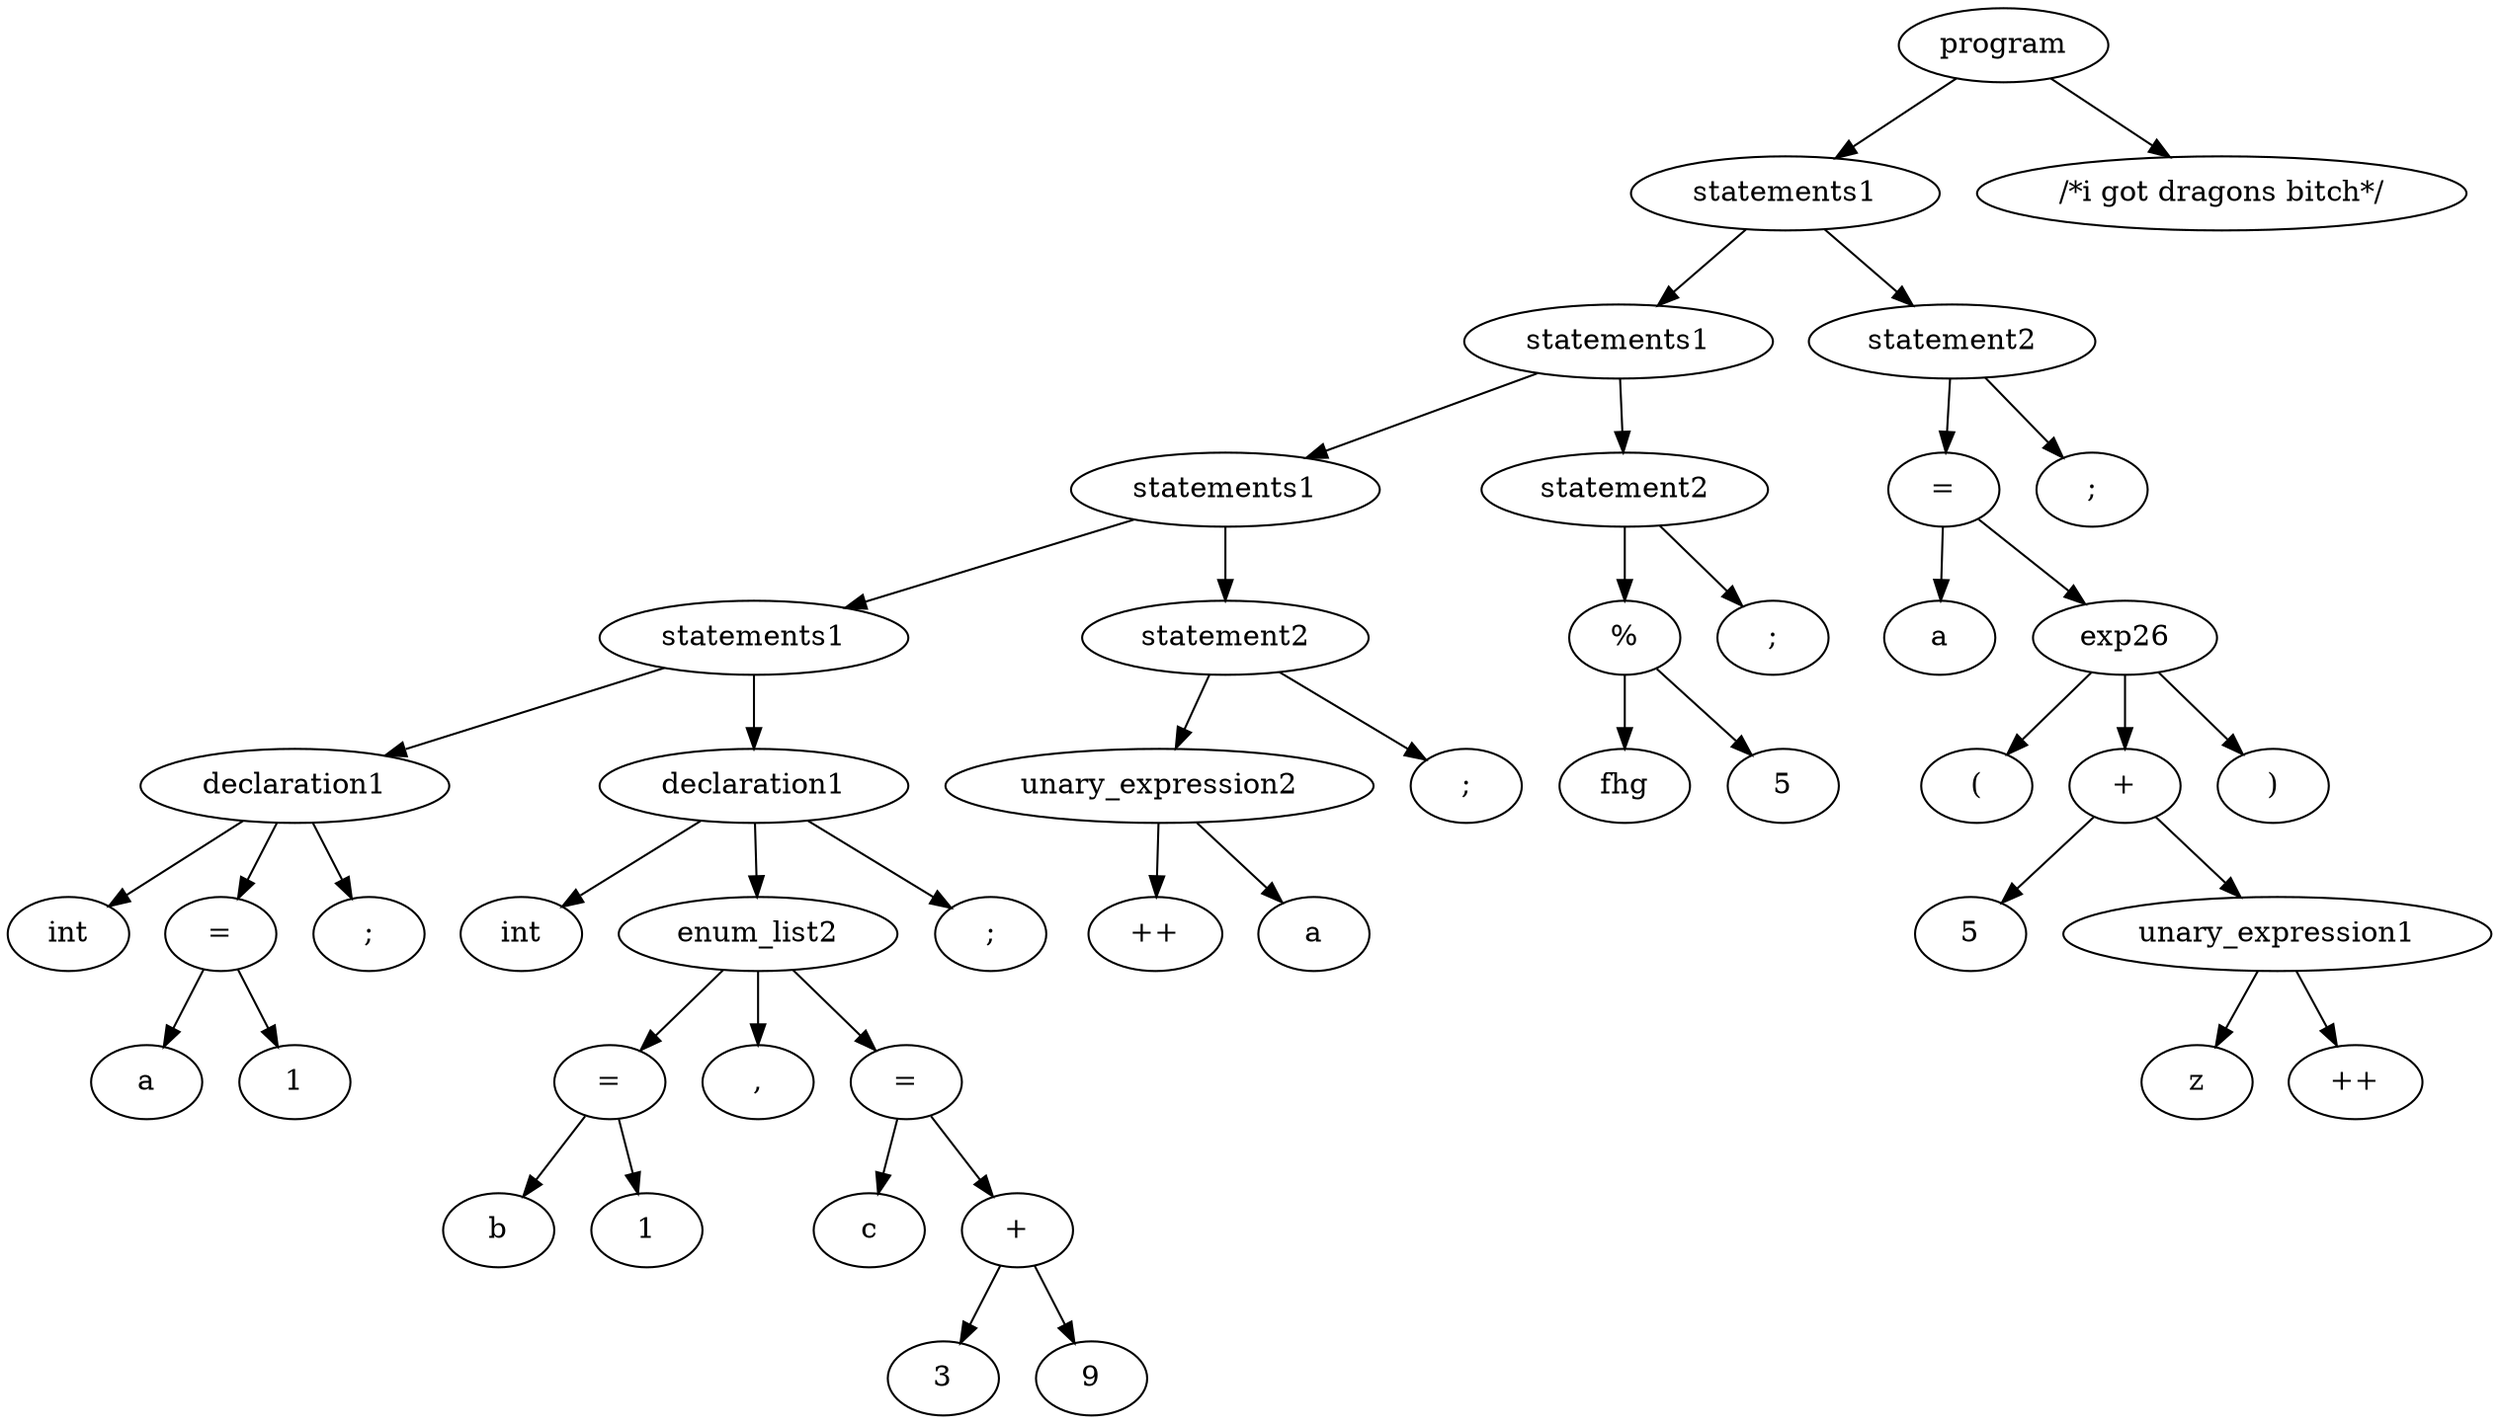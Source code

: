strict digraph graphname {

0 [label="program"]
1 [label=" statements1 "]; 
0 -> 1 ; 
2 [label=" statements1 "]; 
1 -> 2 ; 
3 [label=" statements1 "]; 
2 -> 3 ; 
4 [label=" statements1 "]; 
3 -> 4 ; 
5 [label=" declaration1 "]; 
4 -> 5 ; 
6 [label=" int "]; 
5 -> 6 ; 
7 [label=" = "]; 
5 -> 7 ; 
8 [label=" a "]; 
7 -> 8 ; 
9 [label=" 1 "]; 
7 -> 9 ; 
10 [label=" ; "]; 
5 -> 10 ; 
11 [label=" declaration1 "]; 
4 -> 11 ; 
12 [label=" int "]; 
11 -> 12 ; 
13 [label=" enum_list2 "]; 
11 -> 13 ; 
14 [label=" = "]; 
13 -> 14 ; 
15 [label=" b "]; 
14 -> 15 ; 
16 [label=" 1 "]; 
14 -> 16 ; 
17 [label=" , "]; 
13 -> 17 ; 
18 [label=" = "]; 
13 -> 18 ; 
19 [label=" c "]; 
18 -> 19 ; 
20 [label=" + "]; 
18 -> 20 ; 
21 [label=" 3 "]; 
20 -> 21 ; 
22 [label=" 9 "]; 
20 -> 22 ; 
23 [label=" ; "]; 
11 -> 23 ; 
24 [label=" statement2 "]; 
3 -> 24 ; 
25 [label=" unary_expression2 "]; 
24 -> 25 ; 
26 [label=" ++ "]; 
25 -> 26 ; 
27 [label=" a "]; 
25 -> 27 ; 
28 [label=" ; "]; 
24 -> 28 ; 
29 [label=" statement2 "]; 
2 -> 29 ; 
30 [label=" % "]; 
29 -> 30 ; 
31 [label=" fhg "]; 
30 -> 31 ; 
32 [label=" 5 "]; 
30 -> 32 ; 
33 [label=" ; "]; 
29 -> 33 ; 
34 [label=" statement2 "]; 
1 -> 34 ; 
35 [label=" = "]; 
34 -> 35 ; 
36 [label=" a "]; 
35 -> 36 ; 
37 [label=" exp26 "]; 
35 -> 37 ; 
38 [label=" ( "]; 
37 -> 38 ; 
39 [label=" + "]; 
37 -> 39 ; 
40 [label=" 5 "]; 
39 -> 40 ; 
41 [label=" unary_expression1 "]; 
39 -> 41 ; 
42 [label=" z "]; 
41 -> 42 ; 
43 [label=" ++ "]; 
41 -> 43 ; 
44 [label=" ) "]; 
37 -> 44 ; 
45 [label=" ; "]; 
34 -> 45 ; 
46 [label=" /*i got dragons bitch*/ "]; 
0 -> 46 ; 


}